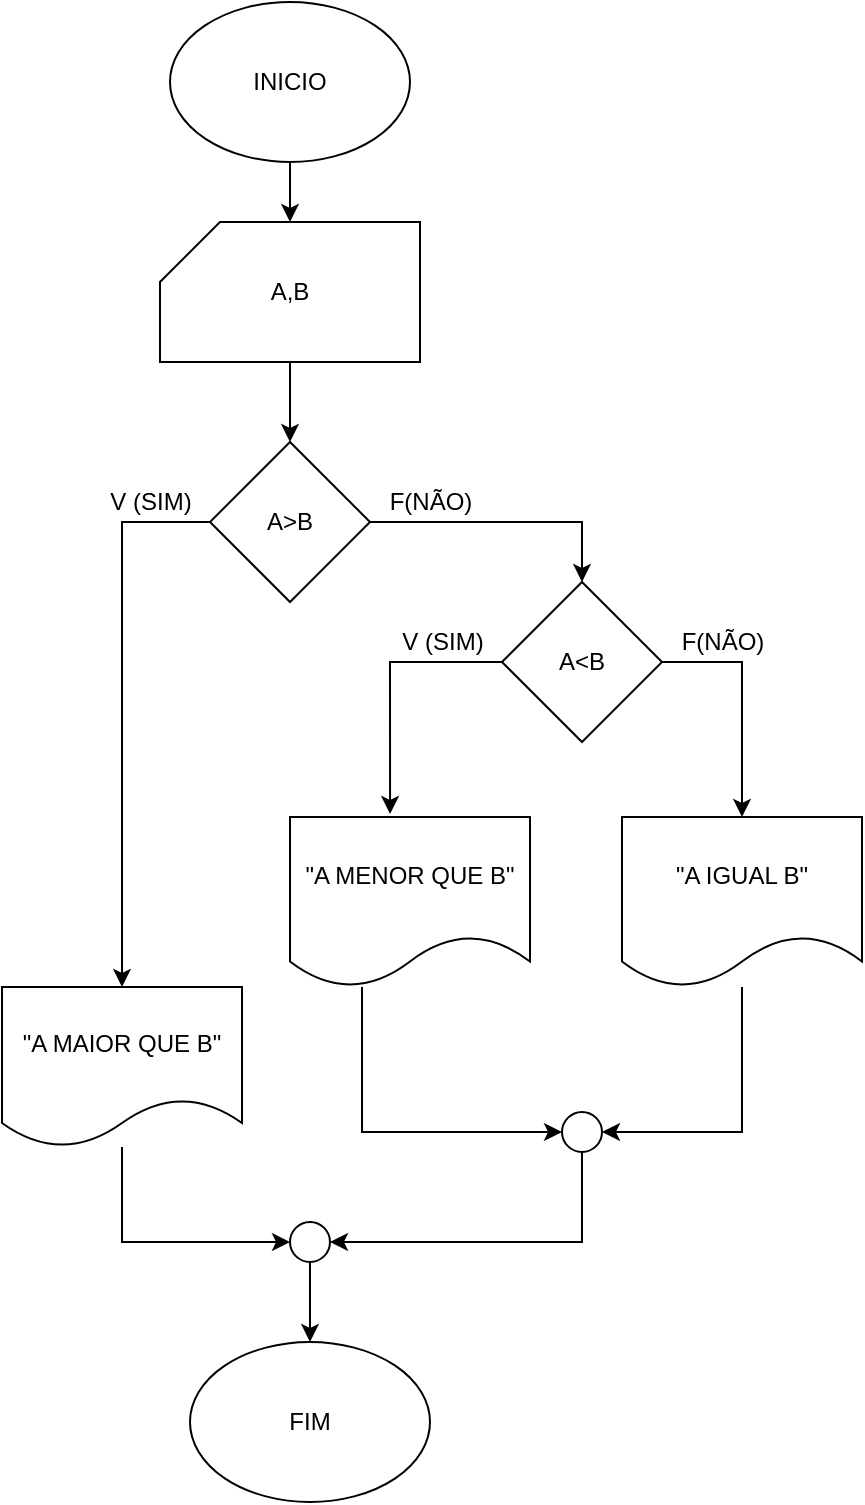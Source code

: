 <mxfile version="17.4.2" type="device"><diagram id="TE9UjBHDcFfFbvInr0NE" name="Page-1"><mxGraphModel dx="1102" dy="582" grid="1" gridSize="10" guides="1" tooltips="1" connect="1" arrows="1" fold="1" page="1" pageScale="1" pageWidth="827" pageHeight="1169" math="0" shadow="0"><root><mxCell id="0"/><mxCell id="1" parent="0"/><mxCell id="OIZ5uwbjRNRc4ZB2ScHS-8" style="edgeStyle=orthogonalEdgeStyle;rounded=0;orthogonalLoop=1;jettySize=auto;html=1;entryX=0.5;entryY=0;entryDx=0;entryDy=0;entryPerimeter=0;" parent="1" source="OIZ5uwbjRNRc4ZB2ScHS-1" target="OIZ5uwbjRNRc4ZB2ScHS-3" edge="1"><mxGeometry relative="1" as="geometry"/></mxCell><mxCell id="OIZ5uwbjRNRc4ZB2ScHS-1" value="INICIO" style="ellipse;whiteSpace=wrap;html=1;" parent="1" vertex="1"><mxGeometry x="354" y="30" width="120" height="80" as="geometry"/></mxCell><mxCell id="OIZ5uwbjRNRc4ZB2ScHS-2" value="FIM" style="ellipse;whiteSpace=wrap;html=1;" parent="1" vertex="1"><mxGeometry x="364" y="700" width="120" height="80" as="geometry"/></mxCell><mxCell id="OIZ5uwbjRNRc4ZB2ScHS-9" style="edgeStyle=orthogonalEdgeStyle;rounded=0;orthogonalLoop=1;jettySize=auto;html=1;entryX=0.5;entryY=0;entryDx=0;entryDy=0;" parent="1" source="OIZ5uwbjRNRc4ZB2ScHS-3" target="OIZ5uwbjRNRc4ZB2ScHS-4" edge="1"><mxGeometry relative="1" as="geometry"/></mxCell><mxCell id="OIZ5uwbjRNRc4ZB2ScHS-3" value="&lt;div&gt;A,B&lt;/div&gt;" style="shape=card;whiteSpace=wrap;html=1;" parent="1" vertex="1"><mxGeometry x="349" y="140" width="130" height="70" as="geometry"/></mxCell><mxCell id="OIZ5uwbjRNRc4ZB2ScHS-10" style="edgeStyle=orthogonalEdgeStyle;rounded=0;orthogonalLoop=1;jettySize=auto;html=1;entryX=0.5;entryY=0;entryDx=0;entryDy=0;" parent="1" source="OIZ5uwbjRNRc4ZB2ScHS-4" target="OIZ5uwbjRNRc4ZB2ScHS-5" edge="1"><mxGeometry relative="1" as="geometry"/></mxCell><mxCell id="OIZ5uwbjRNRc4ZB2ScHS-11" style="edgeStyle=orthogonalEdgeStyle;rounded=0;orthogonalLoop=1;jettySize=auto;html=1;entryX=0.5;entryY=0;entryDx=0;entryDy=0;" parent="1" source="OIZ5uwbjRNRc4ZB2ScHS-4" target="OIZ5uwbjRNRc4ZB2ScHS-6" edge="1"><mxGeometry relative="1" as="geometry"><Array as="points"><mxPoint x="330" y="290"/></Array></mxGeometry></mxCell><mxCell id="OIZ5uwbjRNRc4ZB2ScHS-4" value="A&amp;gt;B" style="rhombus;whiteSpace=wrap;html=1;" parent="1" vertex="1"><mxGeometry x="374" y="250" width="80" height="80" as="geometry"/></mxCell><mxCell id="OIZ5uwbjRNRc4ZB2ScHS-13" style="edgeStyle=orthogonalEdgeStyle;rounded=0;orthogonalLoop=1;jettySize=auto;html=1;exitX=0;exitY=0.5;exitDx=0;exitDy=0;entryX=0.417;entryY=-0.018;entryDx=0;entryDy=0;entryPerimeter=0;" parent="1" source="OIZ5uwbjRNRc4ZB2ScHS-5" target="OIZ5uwbjRNRc4ZB2ScHS-7" edge="1"><mxGeometry relative="1" as="geometry"/></mxCell><mxCell id="OIZ5uwbjRNRc4ZB2ScHS-14" style="edgeStyle=orthogonalEdgeStyle;rounded=0;orthogonalLoop=1;jettySize=auto;html=1;entryX=0.5;entryY=0;entryDx=0;entryDy=0;" parent="1" source="OIZ5uwbjRNRc4ZB2ScHS-5" target="OIZ5uwbjRNRc4ZB2ScHS-12" edge="1"><mxGeometry relative="1" as="geometry"><Array as="points"><mxPoint x="640" y="360"/></Array></mxGeometry></mxCell><mxCell id="OIZ5uwbjRNRc4ZB2ScHS-5" value="A&amp;lt;B" style="rhombus;whiteSpace=wrap;html=1;" parent="1" vertex="1"><mxGeometry x="520" y="320" width="80" height="80" as="geometry"/></mxCell><mxCell id="OIZ5uwbjRNRc4ZB2ScHS-25" style="edgeStyle=orthogonalEdgeStyle;rounded=0;orthogonalLoop=1;jettySize=auto;html=1;entryX=0;entryY=0.5;entryDx=0;entryDy=0;" parent="1" source="OIZ5uwbjRNRc4ZB2ScHS-6" target="OIZ5uwbjRNRc4ZB2ScHS-22" edge="1"><mxGeometry relative="1" as="geometry"><Array as="points"><mxPoint x="330" y="650"/></Array></mxGeometry></mxCell><mxCell id="OIZ5uwbjRNRc4ZB2ScHS-6" value="&quot;A MAIOR QUE B&quot;" style="shape=document;whiteSpace=wrap;html=1;boundedLbl=1;" parent="1" vertex="1"><mxGeometry x="270" y="522.5" width="120" height="80" as="geometry"/></mxCell><mxCell id="OIZ5uwbjRNRc4ZB2ScHS-20" style="edgeStyle=orthogonalEdgeStyle;rounded=0;orthogonalLoop=1;jettySize=auto;html=1;entryX=0;entryY=0.5;entryDx=0;entryDy=0;" parent="1" source="OIZ5uwbjRNRc4ZB2ScHS-7" target="OIZ5uwbjRNRc4ZB2ScHS-19" edge="1"><mxGeometry relative="1" as="geometry"><Array as="points"><mxPoint x="450" y="595"/></Array></mxGeometry></mxCell><mxCell id="OIZ5uwbjRNRc4ZB2ScHS-7" value="&quot;A MENOR QUE B&quot;" style="shape=document;whiteSpace=wrap;html=1;boundedLbl=1;" parent="1" vertex="1"><mxGeometry x="414" y="437.5" width="120" height="85" as="geometry"/></mxCell><mxCell id="OIZ5uwbjRNRc4ZB2ScHS-21" style="edgeStyle=orthogonalEdgeStyle;rounded=0;orthogonalLoop=1;jettySize=auto;html=1;entryX=1;entryY=0.5;entryDx=0;entryDy=0;" parent="1" source="OIZ5uwbjRNRc4ZB2ScHS-12" target="OIZ5uwbjRNRc4ZB2ScHS-19" edge="1"><mxGeometry relative="1" as="geometry"><Array as="points"><mxPoint x="640" y="595"/></Array></mxGeometry></mxCell><mxCell id="OIZ5uwbjRNRc4ZB2ScHS-12" value="&quot;A IGUAL B&quot;" style="shape=document;whiteSpace=wrap;html=1;boundedLbl=1;" parent="1" vertex="1"><mxGeometry x="580" y="437.5" width="120" height="85" as="geometry"/></mxCell><mxCell id="OIZ5uwbjRNRc4ZB2ScHS-15" value="&lt;div&gt;V (SIM)&lt;/div&gt;" style="text;html=1;align=center;verticalAlign=middle;resizable=0;points=[];autosize=1;strokeColor=none;fillColor=none;" parent="1" vertex="1"><mxGeometry x="314" y="270" width="60" height="20" as="geometry"/></mxCell><mxCell id="OIZ5uwbjRNRc4ZB2ScHS-16" value="&lt;div&gt;V (SIM)&lt;/div&gt;" style="text;html=1;align=center;verticalAlign=middle;resizable=0;points=[];autosize=1;strokeColor=none;fillColor=none;" parent="1" vertex="1"><mxGeometry x="460" y="340" width="60" height="20" as="geometry"/></mxCell><mxCell id="OIZ5uwbjRNRc4ZB2ScHS-17" value="&lt;div&gt;F(NÃO)&lt;/div&gt;" style="text;html=1;align=center;verticalAlign=middle;resizable=0;points=[];autosize=1;strokeColor=none;fillColor=none;" parent="1" vertex="1"><mxGeometry x="454" y="270" width="60" height="20" as="geometry"/></mxCell><mxCell id="OIZ5uwbjRNRc4ZB2ScHS-18" value="&lt;div&gt;F(NÃO)&lt;/div&gt;" style="text;html=1;align=center;verticalAlign=middle;resizable=0;points=[];autosize=1;strokeColor=none;fillColor=none;" parent="1" vertex="1"><mxGeometry x="600" y="340" width="60" height="20" as="geometry"/></mxCell><mxCell id="OIZ5uwbjRNRc4ZB2ScHS-26" style="edgeStyle=orthogonalEdgeStyle;rounded=0;orthogonalLoop=1;jettySize=auto;html=1;entryX=1;entryY=0.5;entryDx=0;entryDy=0;" parent="1" source="OIZ5uwbjRNRc4ZB2ScHS-19" target="OIZ5uwbjRNRc4ZB2ScHS-22" edge="1"><mxGeometry relative="1" as="geometry"><Array as="points"><mxPoint x="560" y="650"/></Array></mxGeometry></mxCell><mxCell id="OIZ5uwbjRNRc4ZB2ScHS-19" value="" style="ellipse;whiteSpace=wrap;html=1;aspect=fixed;" parent="1" vertex="1"><mxGeometry x="550" y="585" width="20" height="20" as="geometry"/></mxCell><mxCell id="OIZ5uwbjRNRc4ZB2ScHS-23" style="edgeStyle=orthogonalEdgeStyle;rounded=0;orthogonalLoop=1;jettySize=auto;html=1;entryX=0.5;entryY=0;entryDx=0;entryDy=0;" parent="1" source="OIZ5uwbjRNRc4ZB2ScHS-22" target="OIZ5uwbjRNRc4ZB2ScHS-2" edge="1"><mxGeometry relative="1" as="geometry"/></mxCell><mxCell id="OIZ5uwbjRNRc4ZB2ScHS-22" value="" style="ellipse;whiteSpace=wrap;html=1;aspect=fixed;" parent="1" vertex="1"><mxGeometry x="414" y="640" width="20" height="20" as="geometry"/></mxCell></root></mxGraphModel></diagram></mxfile>